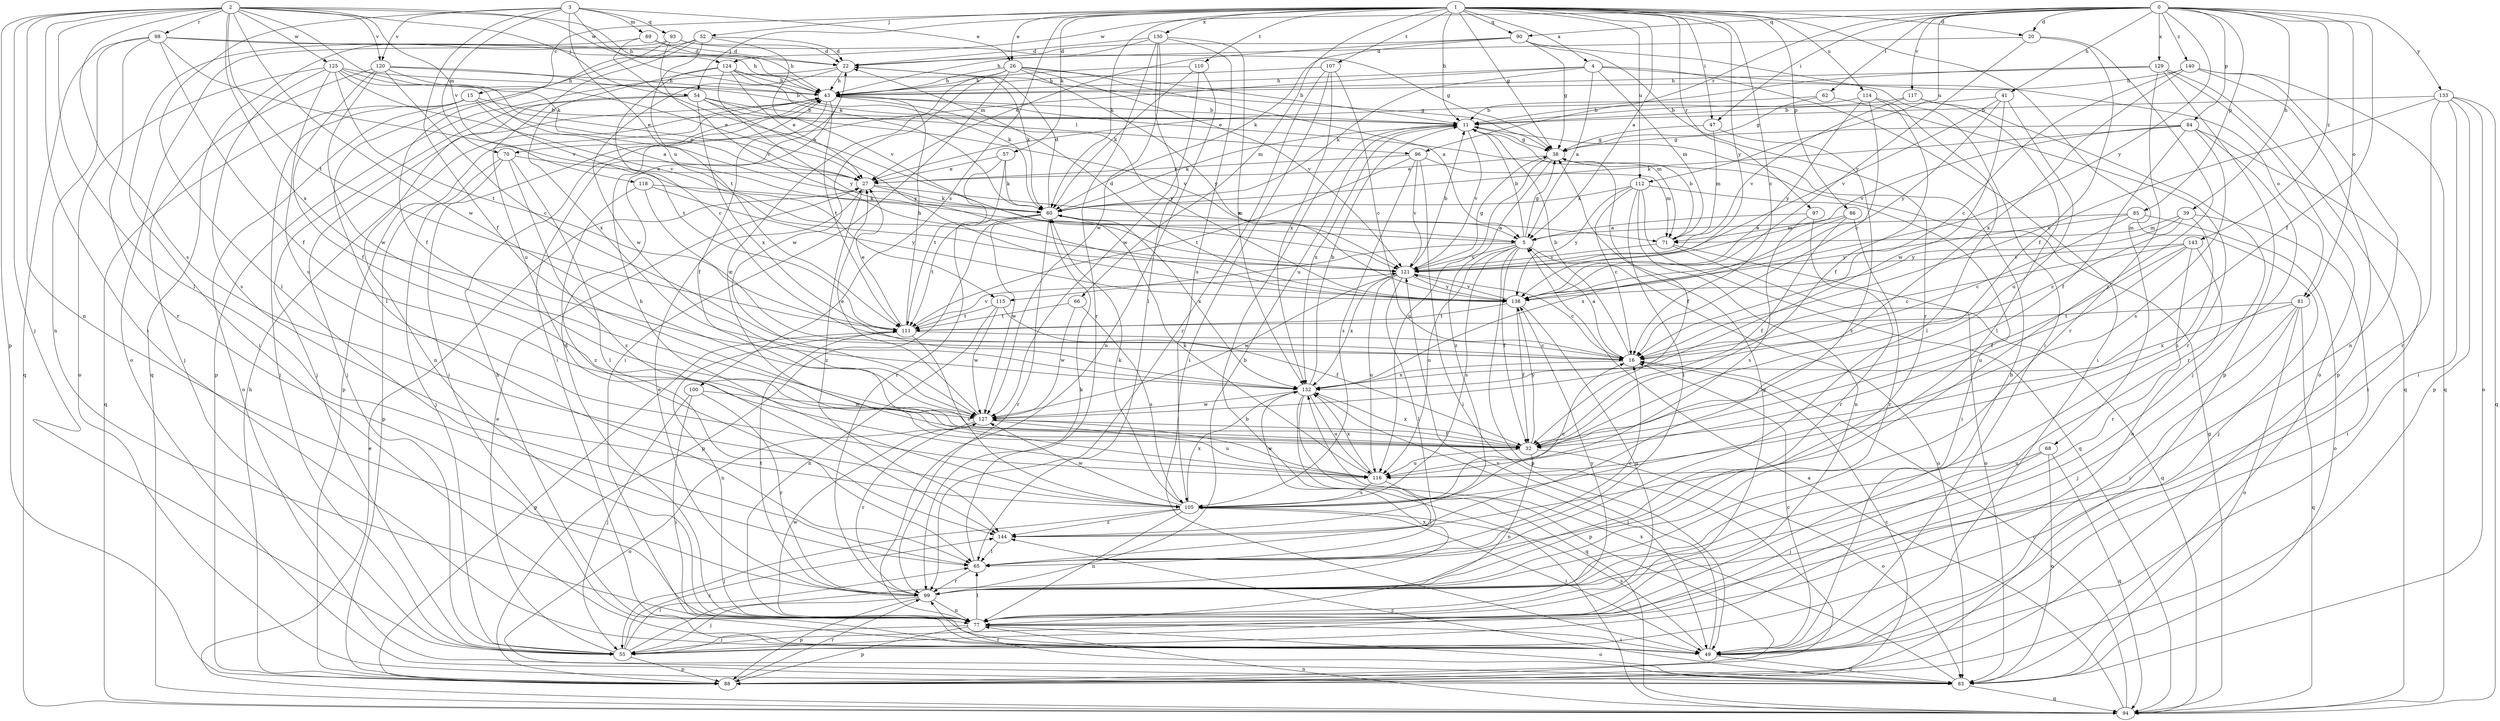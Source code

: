 strict digraph  {
0;
1;
2;
3;
4;
5;
11;
15;
16;
20;
22;
26;
27;
32;
38;
39;
41;
43;
47;
49;
52;
54;
55;
57;
60;
62;
65;
66;
68;
69;
70;
71;
77;
81;
83;
84;
85;
86;
88;
90;
93;
94;
96;
97;
98;
99;
100;
105;
107;
110;
111;
112;
114;
115;
116;
117;
118;
120;
121;
124;
125;
127;
129;
130;
132;
133;
138;
140;
143;
144;
0 -> 20  [label=d];
0 -> 32  [label=f];
0 -> 39  [label=h];
0 -> 41  [label=h];
0 -> 47  [label=i];
0 -> 62  [label=l];
0 -> 81  [label=o];
0 -> 84  [label=p];
0 -> 85  [label=p];
0 -> 90  [label=q];
0 -> 96  [label=r];
0 -> 112  [label=u];
0 -> 117  [label=v];
0 -> 124  [label=w];
0 -> 129  [label=x];
0 -> 133  [label=y];
0 -> 138  [label=y];
0 -> 140  [label=z];
0 -> 143  [label=z];
1 -> 4  [label=a];
1 -> 5  [label=a];
1 -> 11  [label=b];
1 -> 15  [label=c];
1 -> 16  [label=c];
1 -> 20  [label=d];
1 -> 26  [label=e];
1 -> 38  [label=g];
1 -> 47  [label=i];
1 -> 52  [label=j];
1 -> 54  [label=j];
1 -> 57  [label=k];
1 -> 60  [label=k];
1 -> 66  [label=m];
1 -> 68  [label=m];
1 -> 86  [label=p];
1 -> 90  [label=q];
1 -> 97  [label=r];
1 -> 100  [label=s];
1 -> 107  [label=t];
1 -> 110  [label=t];
1 -> 112  [label=u];
1 -> 114  [label=u];
1 -> 130  [label=x];
1 -> 138  [label=y];
2 -> 43  [label=h];
2 -> 49  [label=i];
2 -> 54  [label=j];
2 -> 55  [label=j];
2 -> 60  [label=k];
2 -> 65  [label=l];
2 -> 77  [label=n];
2 -> 88  [label=p];
2 -> 98  [label=r];
2 -> 105  [label=s];
2 -> 111  [label=t];
2 -> 118  [label=v];
2 -> 120  [label=v];
2 -> 124  [label=w];
2 -> 125  [label=w];
2 -> 127  [label=w];
2 -> 132  [label=x];
3 -> 26  [label=e];
3 -> 32  [label=f];
3 -> 60  [label=k];
3 -> 65  [label=l];
3 -> 69  [label=m];
3 -> 70  [label=m];
3 -> 93  [label=q];
3 -> 115  [label=u];
3 -> 120  [label=v];
4 -> 5  [label=a];
4 -> 43  [label=h];
4 -> 49  [label=i];
4 -> 60  [label=k];
4 -> 70  [label=m];
4 -> 71  [label=m];
4 -> 81  [label=o];
5 -> 11  [label=b];
5 -> 32  [label=f];
5 -> 38  [label=g];
5 -> 83  [label=o];
5 -> 88  [label=p];
5 -> 105  [label=s];
5 -> 115  [label=u];
5 -> 116  [label=u];
5 -> 121  [label=v];
11 -> 38  [label=g];
11 -> 60  [label=k];
11 -> 121  [label=v];
11 -> 132  [label=x];
15 -> 11  [label=b];
15 -> 27  [label=e];
15 -> 55  [label=j];
15 -> 83  [label=o];
15 -> 94  [label=q];
15 -> 111  [label=t];
16 -> 5  [label=a];
16 -> 11  [label=b];
16 -> 132  [label=x];
20 -> 22  [label=d];
20 -> 32  [label=f];
20 -> 138  [label=y];
20 -> 144  [label=z];
22 -> 43  [label=h];
22 -> 49  [label=i];
22 -> 60  [label=k];
22 -> 88  [label=p];
22 -> 127  [label=w];
26 -> 5  [label=a];
26 -> 11  [label=b];
26 -> 43  [label=h];
26 -> 49  [label=i];
26 -> 116  [label=u];
26 -> 121  [label=v];
26 -> 127  [label=w];
26 -> 138  [label=y];
27 -> 60  [label=k];
27 -> 71  [label=m];
27 -> 144  [label=z];
32 -> 77  [label=n];
32 -> 83  [label=o];
32 -> 116  [label=u];
32 -> 132  [label=x];
32 -> 138  [label=y];
38 -> 27  [label=e];
38 -> 32  [label=f];
38 -> 116  [label=u];
38 -> 144  [label=z];
39 -> 16  [label=c];
39 -> 49  [label=i];
39 -> 71  [label=m];
39 -> 116  [label=u];
39 -> 138  [label=y];
41 -> 11  [label=b];
41 -> 116  [label=u];
41 -> 121  [label=v];
41 -> 127  [label=w];
41 -> 138  [label=y];
43 -> 11  [label=b];
43 -> 32  [label=f];
43 -> 49  [label=i];
43 -> 55  [label=j];
43 -> 71  [label=m];
43 -> 88  [label=p];
43 -> 111  [label=t];
43 -> 138  [label=y];
47 -> 38  [label=g];
47 -> 71  [label=m];
47 -> 144  [label=z];
49 -> 16  [label=c];
49 -> 43  [label=h];
49 -> 83  [label=o];
49 -> 105  [label=s];
49 -> 121  [label=v];
52 -> 22  [label=d];
52 -> 65  [label=l];
52 -> 94  [label=q];
52 -> 111  [label=t];
52 -> 116  [label=u];
52 -> 121  [label=v];
54 -> 11  [label=b];
54 -> 55  [label=j];
54 -> 77  [label=n];
54 -> 121  [label=v];
54 -> 132  [label=x];
54 -> 138  [label=y];
54 -> 96  [label=l];
55 -> 27  [label=e];
55 -> 65  [label=l];
55 -> 88  [label=p];
55 -> 132  [label=x];
55 -> 144  [label=z];
57 -> 27  [label=e];
57 -> 60  [label=k];
57 -> 99  [label=r];
57 -> 111  [label=t];
60 -> 5  [label=a];
60 -> 22  [label=d];
60 -> 88  [label=p];
60 -> 99  [label=r];
60 -> 111  [label=t];
60 -> 127  [label=w];
60 -> 132  [label=x];
62 -> 11  [label=b];
62 -> 38  [label=g];
62 -> 99  [label=r];
65 -> 16  [label=c];
65 -> 60  [label=k];
65 -> 99  [label=r];
66 -> 105  [label=s];
66 -> 111  [label=t];
66 -> 127  [label=w];
68 -> 55  [label=j];
68 -> 83  [label=o];
68 -> 94  [label=q];
68 -> 116  [label=u];
69 -> 5  [label=a];
69 -> 22  [label=d];
69 -> 43  [label=h];
69 -> 49  [label=i];
70 -> 27  [label=e];
70 -> 55  [label=j];
70 -> 65  [label=l];
70 -> 88  [label=p];
70 -> 144  [label=z];
71 -> 11  [label=b];
71 -> 83  [label=o];
71 -> 94  [label=q];
71 -> 121  [label=v];
77 -> 11  [label=b];
77 -> 22  [label=d];
77 -> 38  [label=g];
77 -> 49  [label=i];
77 -> 55  [label=j];
77 -> 65  [label=l];
77 -> 83  [label=o];
77 -> 88  [label=p];
77 -> 127  [label=w];
77 -> 138  [label=y];
81 -> 49  [label=i];
81 -> 55  [label=j];
81 -> 83  [label=o];
81 -> 94  [label=q];
81 -> 111  [label=t];
81 -> 132  [label=x];
83 -> 94  [label=q];
83 -> 99  [label=r];
83 -> 132  [label=x];
83 -> 144  [label=z];
84 -> 32  [label=f];
84 -> 38  [label=g];
84 -> 49  [label=i];
84 -> 60  [label=k];
84 -> 99  [label=r];
84 -> 105  [label=s];
84 -> 121  [label=v];
85 -> 5  [label=a];
85 -> 16  [label=c];
85 -> 55  [label=j];
85 -> 83  [label=o];
85 -> 138  [label=y];
86 -> 32  [label=f];
86 -> 71  [label=m];
86 -> 99  [label=r];
86 -> 132  [label=x];
88 -> 16  [label=c];
88 -> 43  [label=h];
88 -> 99  [label=r];
90 -> 22  [label=d];
90 -> 27  [label=e];
90 -> 38  [label=g];
90 -> 49  [label=i];
90 -> 60  [label=k];
90 -> 99  [label=r];
93 -> 22  [label=d];
93 -> 32  [label=f];
93 -> 38  [label=g];
93 -> 83  [label=o];
93 -> 121  [label=v];
94 -> 5  [label=a];
94 -> 11  [label=b];
94 -> 16  [label=c];
94 -> 27  [label=e];
94 -> 38  [label=g];
94 -> 77  [label=n];
96 -> 27  [label=e];
96 -> 49  [label=i];
96 -> 71  [label=m];
96 -> 105  [label=s];
96 -> 111  [label=t];
96 -> 121  [label=v];
97 -> 5  [label=a];
97 -> 99  [label=r];
97 -> 105  [label=s];
98 -> 22  [label=d];
98 -> 32  [label=f];
98 -> 43  [label=h];
98 -> 77  [label=n];
98 -> 94  [label=q];
98 -> 99  [label=r];
98 -> 121  [label=v];
99 -> 11  [label=b];
99 -> 27  [label=e];
99 -> 55  [label=j];
99 -> 77  [label=n];
99 -> 88  [label=p];
99 -> 111  [label=t];
100 -> 49  [label=i];
100 -> 55  [label=j];
100 -> 99  [label=r];
100 -> 127  [label=w];
105 -> 16  [label=c];
105 -> 43  [label=h];
105 -> 49  [label=i];
105 -> 55  [label=j];
105 -> 60  [label=k];
105 -> 77  [label=n];
105 -> 127  [label=w];
105 -> 132  [label=x];
105 -> 144  [label=z];
107 -> 16  [label=c];
107 -> 43  [label=h];
107 -> 49  [label=i];
107 -> 99  [label=r];
107 -> 132  [label=x];
110 -> 43  [label=h];
110 -> 60  [label=k];
110 -> 77  [label=n];
110 -> 127  [label=w];
111 -> 16  [label=c];
111 -> 27  [label=e];
111 -> 43  [label=h];
111 -> 77  [label=n];
111 -> 88  [label=p];
111 -> 105  [label=s];
111 -> 121  [label=v];
112 -> 16  [label=c];
112 -> 49  [label=i];
112 -> 60  [label=k];
112 -> 65  [label=l];
112 -> 77  [label=n];
112 -> 94  [label=q];
112 -> 138  [label=y];
114 -> 11  [label=b];
114 -> 16  [label=c];
114 -> 32  [label=f];
114 -> 65  [label=l];
114 -> 138  [label=y];
115 -> 32  [label=f];
115 -> 77  [label=n];
115 -> 111  [label=t];
115 -> 127  [label=w];
116 -> 60  [label=k];
116 -> 65  [label=l];
116 -> 105  [label=s];
116 -> 127  [label=w];
116 -> 132  [label=x];
117 -> 11  [label=b];
117 -> 55  [label=j];
117 -> 65  [label=l];
117 -> 121  [label=v];
118 -> 16  [label=c];
118 -> 60  [label=k];
118 -> 138  [label=y];
118 -> 144  [label=z];
120 -> 11  [label=b];
120 -> 16  [label=c];
120 -> 27  [label=e];
120 -> 32  [label=f];
120 -> 43  [label=h];
120 -> 55  [label=j];
120 -> 127  [label=w];
121 -> 11  [label=b];
121 -> 16  [label=c];
121 -> 38  [label=g];
121 -> 65  [label=l];
121 -> 116  [label=u];
121 -> 127  [label=w];
121 -> 132  [label=x];
121 -> 138  [label=y];
124 -> 16  [label=c];
124 -> 27  [label=e];
124 -> 38  [label=g];
124 -> 43  [label=h];
124 -> 60  [label=k];
124 -> 132  [label=x];
124 -> 138  [label=y];
125 -> 5  [label=a];
125 -> 27  [label=e];
125 -> 43  [label=h];
125 -> 83  [label=o];
125 -> 105  [label=s];
125 -> 111  [label=t];
125 -> 116  [label=u];
125 -> 121  [label=v];
127 -> 27  [label=e];
127 -> 32  [label=f];
127 -> 83  [label=o];
127 -> 99  [label=r];
127 -> 116  [label=u];
129 -> 27  [label=e];
129 -> 43  [label=h];
129 -> 83  [label=o];
129 -> 88  [label=p];
129 -> 94  [label=q];
129 -> 99  [label=r];
130 -> 22  [label=d];
130 -> 43  [label=h];
130 -> 65  [label=l];
130 -> 99  [label=r];
130 -> 105  [label=s];
130 -> 127  [label=w];
130 -> 132  [label=x];
132 -> 11  [label=b];
132 -> 49  [label=i];
132 -> 88  [label=p];
132 -> 94  [label=q];
132 -> 116  [label=u];
132 -> 127  [label=w];
133 -> 11  [label=b];
133 -> 16  [label=c];
133 -> 49  [label=i];
133 -> 83  [label=o];
133 -> 88  [label=p];
133 -> 94  [label=q];
133 -> 99  [label=r];
138 -> 22  [label=d];
138 -> 32  [label=f];
138 -> 77  [label=n];
138 -> 111  [label=t];
138 -> 121  [label=v];
140 -> 16  [label=c];
140 -> 43  [label=h];
140 -> 77  [label=n];
140 -> 88  [label=p];
140 -> 94  [label=q];
140 -> 132  [label=x];
143 -> 16  [label=c];
143 -> 32  [label=f];
143 -> 77  [label=n];
143 -> 99  [label=r];
143 -> 116  [label=u];
143 -> 121  [label=v];
144 -> 65  [label=l];
}
